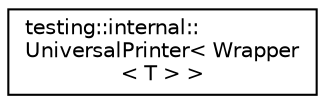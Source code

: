 digraph "Graphical Class Hierarchy"
{
 // LATEX_PDF_SIZE
  edge [fontname="Helvetica",fontsize="10",labelfontname="Helvetica",labelfontsize="10"];
  node [fontname="Helvetica",fontsize="10",shape=record];
  rankdir="LR";
  Node0 [label="testing::internal::\lUniversalPrinter\< Wrapper\l\< T \> \>",height=0.2,width=0.4,color="black", fillcolor="white", style="filled",URL="$classtesting_1_1internal_1_1_universal_printer_3_01_wrapper_3_01_t_01_4_01_4.html",tooltip=" "];
}
